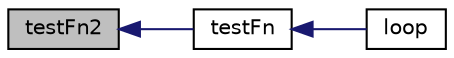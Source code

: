digraph "testFn2"
{
 // INTERACTIVE_SVG=YES
  edge [fontname="Helvetica",fontsize="10",labelfontname="Helvetica",labelfontsize="10"];
  node [fontname="Helvetica",fontsize="10",shape=record];
  rankdir="LR";
  Node1 [label="testFn2",height=0.2,width=0.4,color="black", fillcolor="grey75", style="filled" fontcolor="black"];
  Node1 -> Node2 [dir="back",color="midnightblue",fontsize="10",style="solid",fontname="Helvetica"];
  Node2 [label="testFn",height=0.2,width=0.4,color="black", fillcolor="white", style="filled",URL="$AP__PerfMon__test_8pde.html#a5d290a2418c38de1ffb5a68892afd7bf"];
  Node2 -> Node3 [dir="back",color="midnightblue",fontsize="10",style="solid",fontname="Helvetica"];
  Node3 [label="loop",height=0.2,width=0.4,color="black", fillcolor="white", style="filled",URL="$AP__PerfMon__test_8pde.html#afe461d27b9c48d5921c00d521181f12f"];
}
